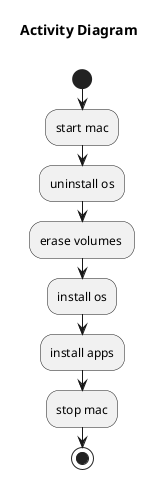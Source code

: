 @startuml

title Activity Diagram \n

start

:start mac;

:uninstall os;
:erase volumes ;
:install os;
:install apps;

:stop mac;

stop

@enduml
